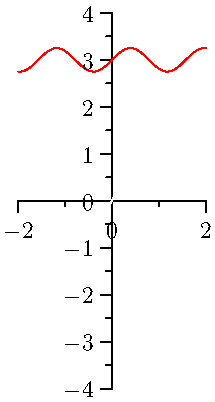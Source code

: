 import graph;
size(0,200);

real l(real x) { return 2x; }
real f1(real x) {return 1/x; }
real f2(real x) {return 0.25*sin(4*x)+3; }

draw(graph(l,-2,2),white);
//draw(graph(f1,-2,0-0.25),red);
//draw(graph(f1,0+0.25,2),red);
draw(graph(f2,-2,2),red);

xaxis(RightTicks);
yaxis(LeftTicks);

//path c=circle((1,2),0.05);
//filldraw(c,white);
//draw(c,red);

//path c=circle((1,1),0.05);
//filldraw(c,white);
//draw(c,white);

